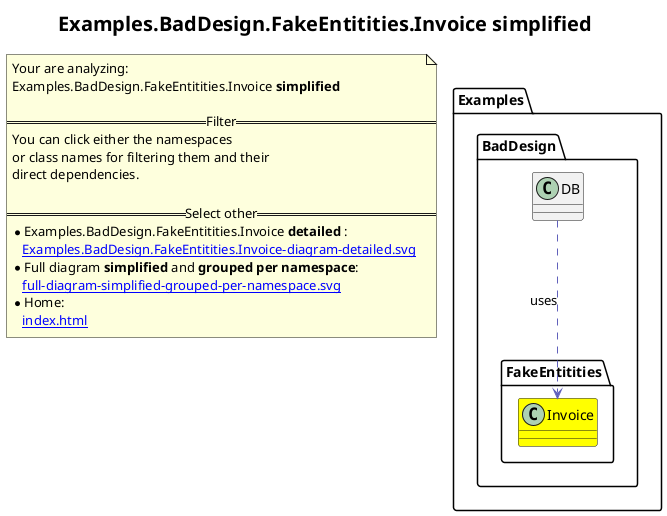 @startuml
skinparam linetype ortho
title <size:20>Examples.BadDesign.FakeEntitities.Invoice **simplified** </size>
note "Your are analyzing:\nExamples.BadDesign.FakeEntitities.Invoice **simplified** \n\n==Filter==\nYou can click either the namespaces \nor class names for filtering them and their\ndirect dependencies.\n\n==Select other==\n* Examples.BadDesign.FakeEntitities.Invoice **detailed** :\n   [[Examples.BadDesign.FakeEntitities.Invoice-diagram-detailed.svg]]\n* Full diagram **simplified** and **grouped per namespace**:\n   [[full-diagram-simplified-grouped-per-namespace.svg]]\n* Home:\n   [[index.html]]" as FloatingNote
  class Examples.BadDesign.DB [[Examples.BadDesign.DB-diagram-simplified.svg]]  {
  }
    class Examples.BadDesign.FakeEntitities.Invoice [[Examples.BadDesign.FakeEntitities.Invoice-diagram-simplified.svg]] #yellow {
    }
 ' *************************************** 
 ' *************************************** 
 ' *************************************** 
' Class relations extracted from namespace:
' Examples.BadDesign
Examples.BadDesign.DB .[#6060BB].> Examples.BadDesign.FakeEntitities.Invoice  : uses 
' Class relations extracted from namespace:
' Examples.BadDesign.FakeEntitities
@enduml